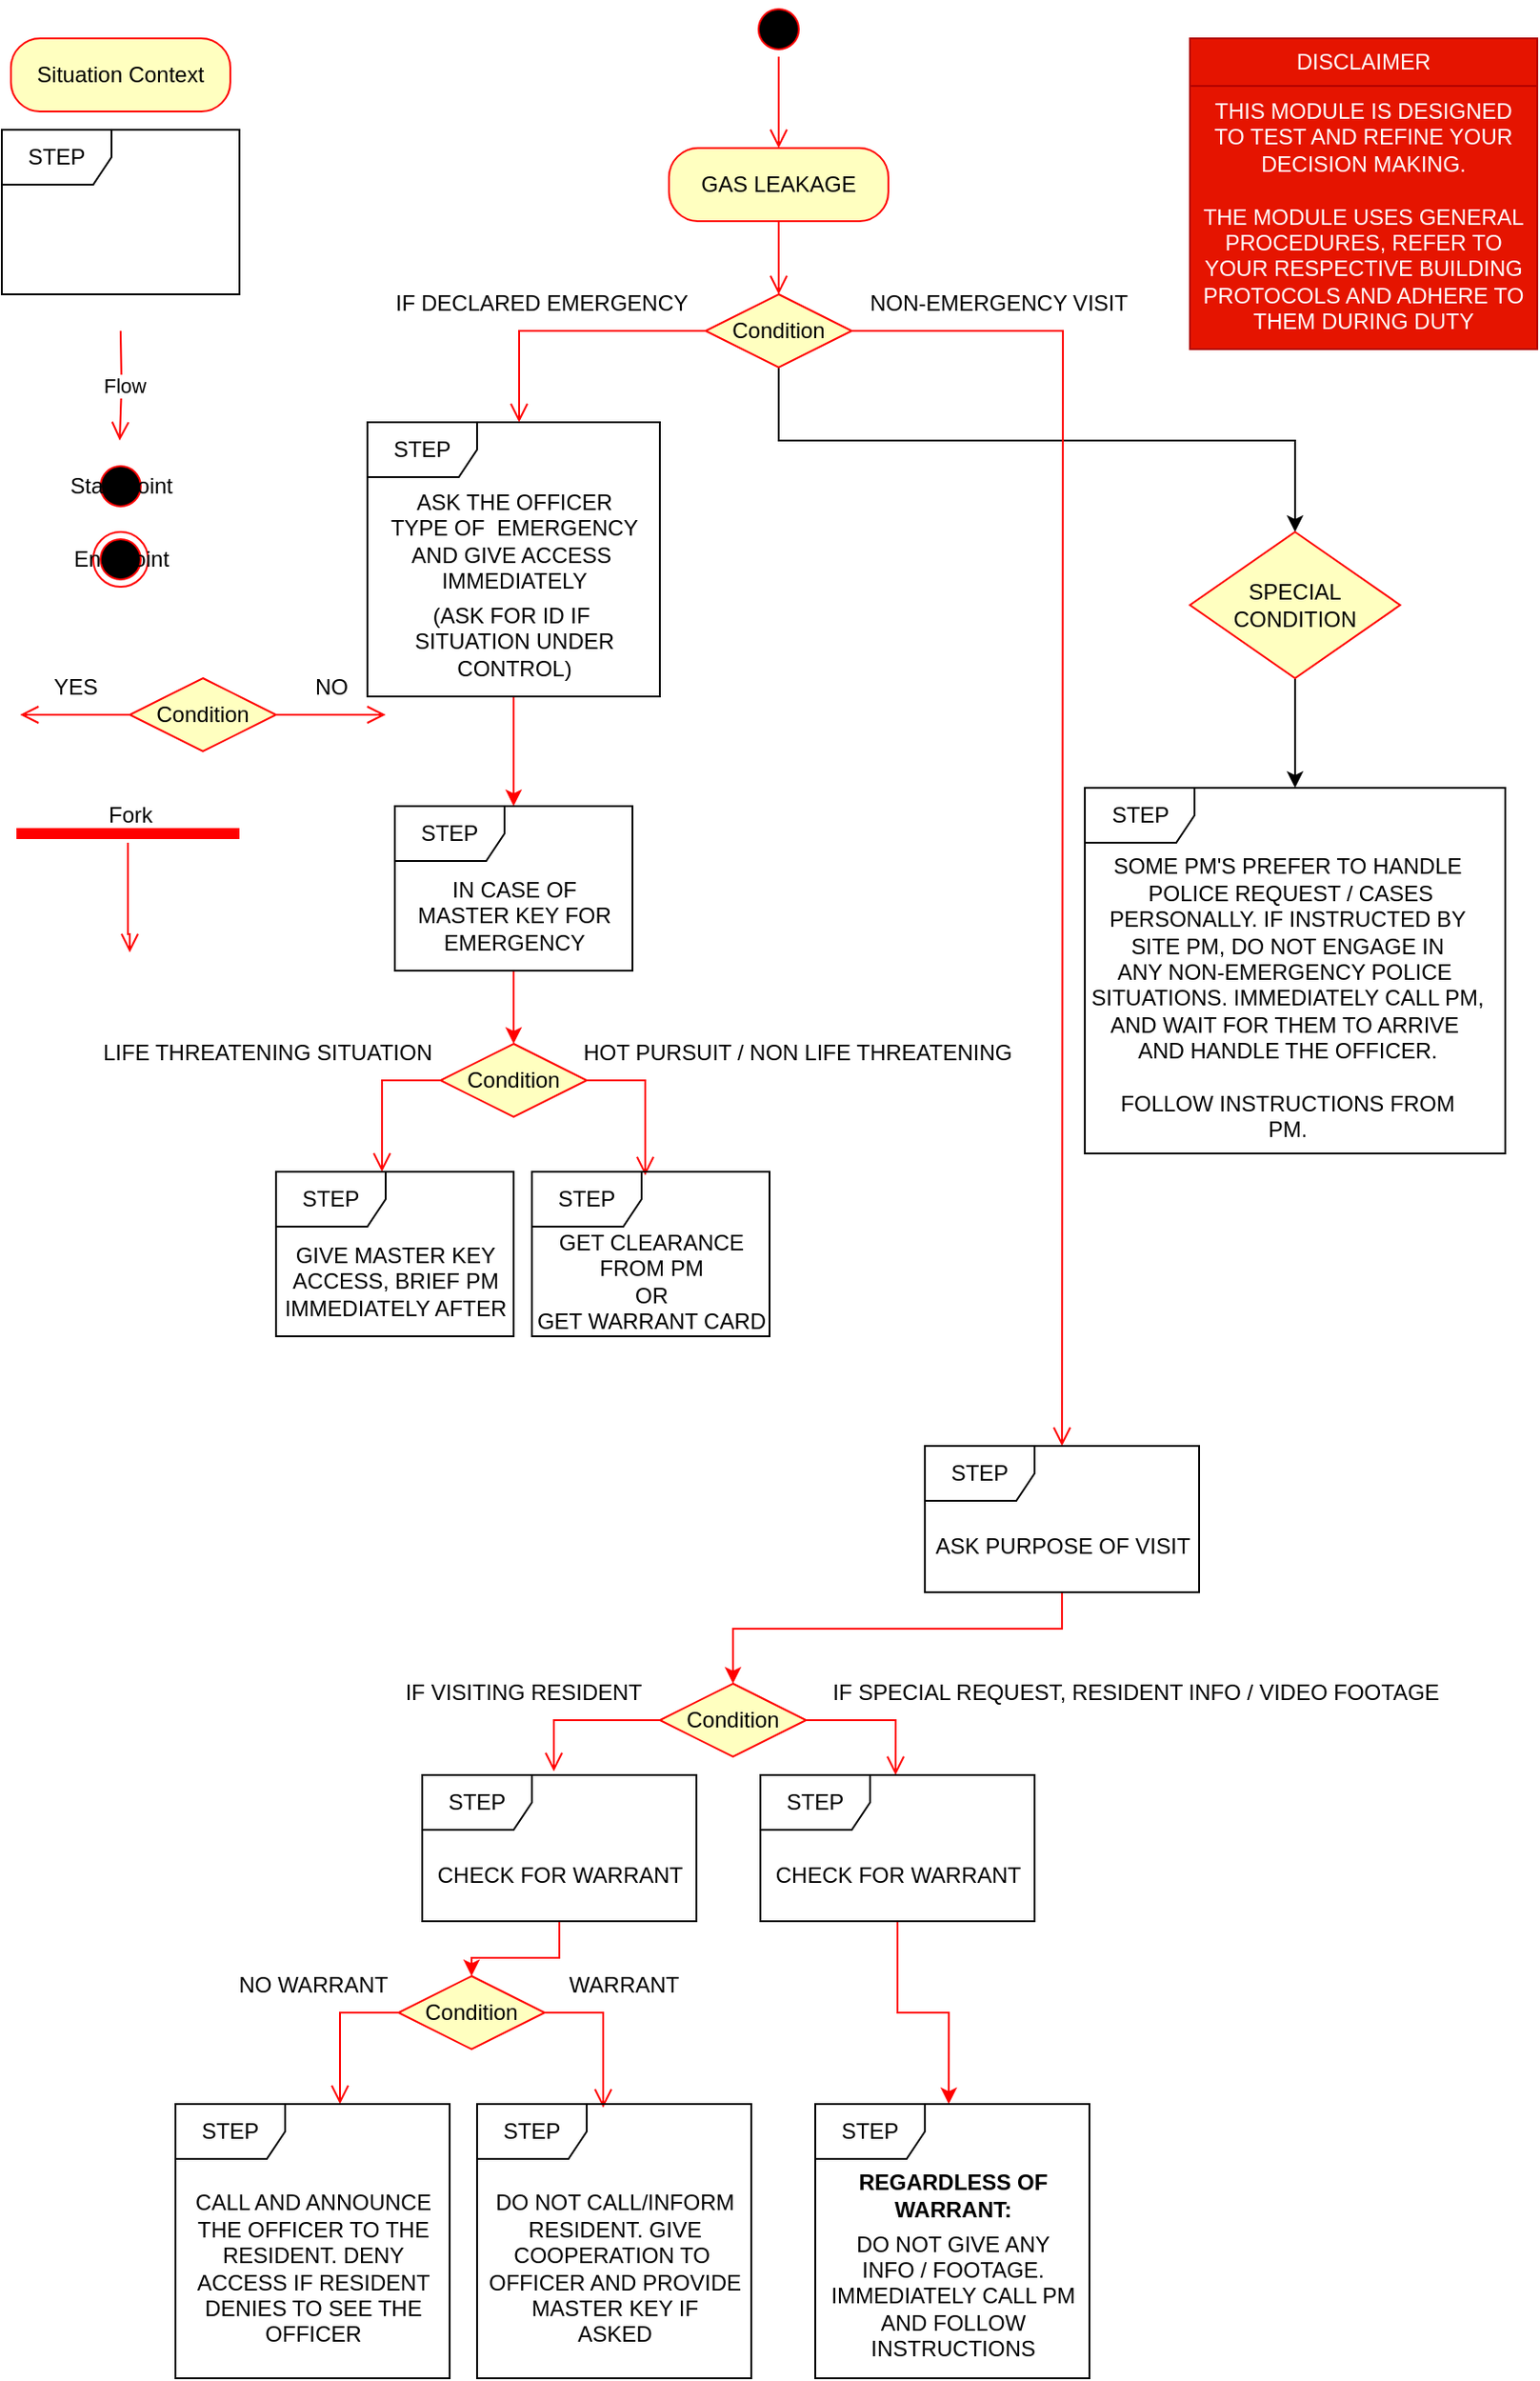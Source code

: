 <mxfile version="21.6.8" type="github">
  <diagram name="Page-1" id="-TVLJoAP_eheoUgwRsk5">
    <mxGraphModel dx="1434" dy="782" grid="1" gridSize="10" guides="1" tooltips="1" connect="1" arrows="1" fold="1" page="1" pageScale="1" pageWidth="850" pageHeight="1100" math="0" shadow="0">
      <root>
        <mxCell id="0" />
        <mxCell id="1" parent="0" />
        <mxCell id="YUtBcPBd4sIPZbYD7p29-1" value="" style="ellipse;html=1;shape=startState;fillColor=#000000;strokeColor=#ff0000;" vertex="1" parent="1">
          <mxGeometry x="410" width="30" height="30" as="geometry" />
        </mxCell>
        <mxCell id="YUtBcPBd4sIPZbYD7p29-2" value="" style="edgeStyle=orthogonalEdgeStyle;html=1;verticalAlign=bottom;endArrow=open;endSize=8;strokeColor=#ff0000;rounded=0;" edge="1" parent="1" source="YUtBcPBd4sIPZbYD7p29-1">
          <mxGeometry relative="1" as="geometry">
            <mxPoint x="425" y="80" as="targetPoint" />
          </mxGeometry>
        </mxCell>
        <mxCell id="YUtBcPBd4sIPZbYD7p29-3" value="GAS LEAKAGE" style="rounded=1;whiteSpace=wrap;html=1;arcSize=40;fontColor=#000000;fillColor=#ffffc0;strokeColor=#ff0000;" vertex="1" parent="1">
          <mxGeometry x="365" y="80" width="120" height="40" as="geometry" />
        </mxCell>
        <mxCell id="YUtBcPBd4sIPZbYD7p29-4" value="" style="edgeStyle=orthogonalEdgeStyle;html=1;verticalAlign=bottom;endArrow=open;endSize=8;strokeColor=#ff0000;rounded=0;" edge="1" parent="1" source="YUtBcPBd4sIPZbYD7p29-3">
          <mxGeometry relative="1" as="geometry">
            <mxPoint x="425" y="160" as="targetPoint" />
          </mxGeometry>
        </mxCell>
        <mxCell id="YUtBcPBd4sIPZbYD7p29-5" value="Situation Context" style="rounded=1;whiteSpace=wrap;html=1;arcSize=40;fontColor=#000000;fillColor=#ffffc0;strokeColor=#ff0000;" vertex="1" parent="1">
          <mxGeometry x="5" y="20" width="120" height="40" as="geometry" />
        </mxCell>
        <mxCell id="YUtBcPBd4sIPZbYD7p29-6" value="" style="edgeStyle=orthogonalEdgeStyle;html=1;verticalAlign=bottom;endArrow=open;endSize=8;strokeColor=#ff0000;rounded=0;" edge="1" parent="1">
          <mxGeometry relative="1" as="geometry">
            <mxPoint x="64.5" y="240" as="targetPoint" />
            <mxPoint x="65" y="180" as="sourcePoint" />
          </mxGeometry>
        </mxCell>
        <mxCell id="YUtBcPBd4sIPZbYD7p29-7" value="Flow" style="edgeLabel;html=1;align=center;verticalAlign=middle;resizable=0;points=[];" vertex="1" connectable="0" parent="YUtBcPBd4sIPZbYD7p29-6">
          <mxGeometry x="-0.333" y="3" relative="1" as="geometry">
            <mxPoint x="-2" y="10" as="offset" />
          </mxGeometry>
        </mxCell>
        <mxCell id="YUtBcPBd4sIPZbYD7p29-8" value="Start Point" style="ellipse;html=1;shape=startState;fillColor=#000000;strokeColor=#ff0000;" vertex="1" parent="1">
          <mxGeometry x="50" y="250" width="30" height="30" as="geometry" />
        </mxCell>
        <mxCell id="YUtBcPBd4sIPZbYD7p29-9" value="End Point" style="ellipse;html=1;shape=endState;fillColor=#000000;strokeColor=#ff0000;" vertex="1" parent="1">
          <mxGeometry x="50" y="290" width="30" height="30" as="geometry" />
        </mxCell>
        <mxCell id="YUtBcPBd4sIPZbYD7p29-10" value="STEP" style="shape=umlFrame;whiteSpace=wrap;html=1;pointerEvents=0;" vertex="1" parent="1">
          <mxGeometry y="70" width="130" height="90" as="geometry" />
        </mxCell>
        <mxCell id="YUtBcPBd4sIPZbYD7p29-11" value="DISCLAIMER" style="swimlane;fontStyle=0;childLayout=stackLayout;horizontal=1;startSize=26;fillColor=#e51400;horizontalStack=0;resizeParent=1;resizeParentMax=0;resizeLast=0;collapsible=1;marginBottom=0;whiteSpace=wrap;html=1;fontColor=#ffffff;strokeColor=#B20000;" vertex="1" parent="1">
          <mxGeometry x="650" y="20" width="190" height="170" as="geometry" />
        </mxCell>
        <mxCell id="YUtBcPBd4sIPZbYD7p29-12" value="THIS MODULE IS DESIGNED TO TEST AND REFINE YOUR DECISION MAKING. &lt;br&gt;&lt;br&gt;THE MODULE USES GENERAL PROCEDURES, REFER TO YOUR RESPECTIVE BUILDING PROTOCOLS AND ADHERE TO THEM DURING DUTY" style="text;strokeColor=#B20000;fillColor=#e51400;align=center;verticalAlign=top;spacingLeft=4;spacingRight=4;overflow=hidden;rotatable=0;points=[[0,0.5],[1,0.5]];portConstraint=eastwest;whiteSpace=wrap;html=1;fontColor=#ffffff;" vertex="1" parent="YUtBcPBd4sIPZbYD7p29-11">
          <mxGeometry y="26" width="190" height="144" as="geometry" />
        </mxCell>
        <mxCell id="YUtBcPBd4sIPZbYD7p29-13" value="" style="shape=line;html=1;strokeWidth=6;strokeColor=#ff0000;" vertex="1" parent="1">
          <mxGeometry x="8" y="450" width="122" height="10" as="geometry" />
        </mxCell>
        <mxCell id="YUtBcPBd4sIPZbYD7p29-14" value="" style="edgeStyle=orthogonalEdgeStyle;html=1;verticalAlign=bottom;endArrow=open;endSize=8;strokeColor=#ff0000;rounded=0;" edge="1" parent="1" source="YUtBcPBd4sIPZbYD7p29-13">
          <mxGeometry relative="1" as="geometry">
            <mxPoint x="70" y="520" as="targetPoint" />
            <Array as="points">
              <mxPoint x="69" y="510" />
              <mxPoint x="70" y="510" />
            </Array>
          </mxGeometry>
        </mxCell>
        <mxCell id="YUtBcPBd4sIPZbYD7p29-15" value="Fork" style="text;html=1;align=center;verticalAlign=middle;resizable=0;points=[];autosize=1;strokeColor=none;fillColor=none;" vertex="1" parent="1">
          <mxGeometry x="45" y="430" width="50" height="30" as="geometry" />
        </mxCell>
        <mxCell id="YUtBcPBd4sIPZbYD7p29-16" value="Condition" style="rhombus;whiteSpace=wrap;html=1;fontColor=#000000;fillColor=#ffffc0;strokeColor=#ff0000;" vertex="1" parent="1">
          <mxGeometry x="70" y="370" width="80" height="40" as="geometry" />
        </mxCell>
        <mxCell id="YUtBcPBd4sIPZbYD7p29-17" value="" style="edgeStyle=orthogonalEdgeStyle;html=1;align=left;verticalAlign=bottom;endArrow=open;endSize=8;strokeColor=#ff0000;rounded=0;" edge="1" parent="1" source="YUtBcPBd4sIPZbYD7p29-16">
          <mxGeometry x="-0.255" y="10" relative="1" as="geometry">
            <mxPoint x="210" y="390" as="targetPoint" />
            <mxPoint as="offset" />
          </mxGeometry>
        </mxCell>
        <mxCell id="YUtBcPBd4sIPZbYD7p29-18" value="" style="edgeStyle=orthogonalEdgeStyle;html=1;align=left;verticalAlign=top;endArrow=open;endSize=8;strokeColor=#ff0000;rounded=0;" edge="1" parent="1">
          <mxGeometry x="0.2" y="60" relative="1" as="geometry">
            <mxPoint x="10" y="390" as="targetPoint" />
            <mxPoint x="70" y="390" as="sourcePoint" />
            <Array as="points">
              <mxPoint x="70" y="390" />
              <mxPoint x="70" y="390" />
            </Array>
            <mxPoint as="offset" />
          </mxGeometry>
        </mxCell>
        <mxCell id="YUtBcPBd4sIPZbYD7p29-19" value="YES" style="text;html=1;align=center;verticalAlign=middle;resizable=0;points=[];autosize=1;strokeColor=none;fillColor=none;" vertex="1" parent="1">
          <mxGeometry x="15" y="360" width="50" height="30" as="geometry" />
        </mxCell>
        <mxCell id="YUtBcPBd4sIPZbYD7p29-20" value="NO" style="text;html=1;align=center;verticalAlign=middle;resizable=0;points=[];autosize=1;strokeColor=none;fillColor=none;" vertex="1" parent="1">
          <mxGeometry x="160" y="360" width="40" height="30" as="geometry" />
        </mxCell>
        <mxCell id="YUtBcPBd4sIPZbYD7p29-21" style="edgeStyle=orthogonalEdgeStyle;rounded=0;orthogonalLoop=1;jettySize=auto;html=1;strokeColor=#FF0000;" edge="1" parent="1" source="YUtBcPBd4sIPZbYD7p29-22" target="YUtBcPBd4sIPZbYD7p29-31">
          <mxGeometry relative="1" as="geometry" />
        </mxCell>
        <mxCell id="YUtBcPBd4sIPZbYD7p29-22" value="STEP" style="shape=umlFrame;whiteSpace=wrap;html=1;pointerEvents=0;" vertex="1" parent="1">
          <mxGeometry x="200" y="230" width="160" height="150" as="geometry" />
        </mxCell>
        <mxCell id="YUtBcPBd4sIPZbYD7p29-23" style="edgeStyle=orthogonalEdgeStyle;rounded=0;orthogonalLoop=1;jettySize=auto;html=1;entryX=0.5;entryY=0;entryDx=0;entryDy=0;" edge="1" parent="1" source="YUtBcPBd4sIPZbYD7p29-24" target="YUtBcPBd4sIPZbYD7p29-70">
          <mxGeometry relative="1" as="geometry">
            <Array as="points">
              <mxPoint x="425" y="240" />
              <mxPoint x="708" y="240" />
            </Array>
          </mxGeometry>
        </mxCell>
        <mxCell id="YUtBcPBd4sIPZbYD7p29-24" value="Condition" style="rhombus;whiteSpace=wrap;html=1;fontColor=#000000;fillColor=#ffffc0;strokeColor=#ff0000;" vertex="1" parent="1">
          <mxGeometry x="385" y="160" width="80" height="40" as="geometry" />
        </mxCell>
        <mxCell id="YUtBcPBd4sIPZbYD7p29-25" value="" style="edgeStyle=orthogonalEdgeStyle;html=1;align=left;verticalAlign=bottom;endArrow=open;endSize=8;strokeColor=#ff0000;rounded=0;" edge="1" parent="1" source="YUtBcPBd4sIPZbYD7p29-24">
          <mxGeometry x="-0.255" y="10" relative="1" as="geometry">
            <mxPoint x="580" y="790" as="targetPoint" />
            <mxPoint as="offset" />
          </mxGeometry>
        </mxCell>
        <mxCell id="YUtBcPBd4sIPZbYD7p29-26" value="" style="edgeStyle=orthogonalEdgeStyle;html=1;align=left;verticalAlign=top;endArrow=open;endSize=8;strokeColor=#ff0000;rounded=0;" edge="1" parent="1">
          <mxGeometry x="0.2" y="60" relative="1" as="geometry">
            <mxPoint x="283" y="230" as="targetPoint" />
            <mxPoint x="385" y="180" as="sourcePoint" />
            <Array as="points">
              <mxPoint x="283" y="180" />
              <mxPoint x="283" y="230" />
            </Array>
            <mxPoint as="offset" />
          </mxGeometry>
        </mxCell>
        <mxCell id="YUtBcPBd4sIPZbYD7p29-27" value="IF DECLARED EMERGENCY" style="text;html=1;align=center;verticalAlign=middle;resizable=0;points=[];autosize=1;strokeColor=none;fillColor=none;" vertex="1" parent="1">
          <mxGeometry x="205" y="150" width="180" height="30" as="geometry" />
        </mxCell>
        <mxCell id="YUtBcPBd4sIPZbYD7p29-28" value="NON-EMERGENCY VISIT" style="text;html=1;align=center;verticalAlign=middle;resizable=0;points=[];autosize=1;strokeColor=none;fillColor=none;" vertex="1" parent="1">
          <mxGeometry x="465" y="150" width="160" height="30" as="geometry" />
        </mxCell>
        <mxCell id="YUtBcPBd4sIPZbYD7p29-29" value="&lt;div&gt;ASK THE OFFICER &lt;br&gt;&lt;/div&gt;&lt;div&gt;TYPE OF&amp;nbsp; EMERGENCY&lt;/div&gt;&lt;div&gt;AND GIVE ACCESS&amp;nbsp;&lt;/div&gt;&lt;div&gt;IMMEDIATELY&lt;br&gt;&lt;/div&gt;" style="text;html=1;align=center;verticalAlign=middle;resizable=0;points=[];autosize=1;strokeColor=none;fillColor=none;" vertex="1" parent="1">
          <mxGeometry x="200" y="260" width="160" height="70" as="geometry" />
        </mxCell>
        <mxCell id="YUtBcPBd4sIPZbYD7p29-30" style="edgeStyle=orthogonalEdgeStyle;rounded=0;orthogonalLoop=1;jettySize=auto;html=1;entryX=0.5;entryY=0;entryDx=0;entryDy=0;strokeColor=#FF0000;" edge="1" parent="1" source="YUtBcPBd4sIPZbYD7p29-31" target="YUtBcPBd4sIPZbYD7p29-34">
          <mxGeometry relative="1" as="geometry" />
        </mxCell>
        <mxCell id="YUtBcPBd4sIPZbYD7p29-31" value="STEP" style="shape=umlFrame;whiteSpace=wrap;html=1;pointerEvents=0;" vertex="1" parent="1">
          <mxGeometry x="215" y="440" width="130" height="90" as="geometry" />
        </mxCell>
        <mxCell id="YUtBcPBd4sIPZbYD7p29-32" value="&lt;div&gt;IN CASE OF &lt;br&gt;&lt;/div&gt;&lt;div&gt;MASTER KEY FOR &lt;br&gt;&lt;/div&gt;&lt;div&gt;EMERGENCY&lt;br&gt;&lt;/div&gt;" style="text;html=1;align=center;verticalAlign=middle;resizable=0;points=[];autosize=1;strokeColor=none;fillColor=none;" vertex="1" parent="1">
          <mxGeometry x="215" y="470" width="130" height="60" as="geometry" />
        </mxCell>
        <mxCell id="YUtBcPBd4sIPZbYD7p29-33" value="&lt;div&gt;(ASK FOR ID IF&amp;nbsp;&lt;/div&gt;&lt;div&gt;SITUATION UNDER&lt;/div&gt;&lt;div&gt;CONTROL)&lt;/div&gt;" style="text;html=1;align=center;verticalAlign=middle;resizable=0;points=[];autosize=1;strokeColor=none;fillColor=none;" vertex="1" parent="1">
          <mxGeometry x="215" y="320" width="130" height="60" as="geometry" />
        </mxCell>
        <mxCell id="YUtBcPBd4sIPZbYD7p29-34" value="Condition" style="rhombus;whiteSpace=wrap;html=1;fontColor=#000000;fillColor=#ffffc0;strokeColor=#ff0000;" vertex="1" parent="1">
          <mxGeometry x="240" y="570" width="80" height="40" as="geometry" />
        </mxCell>
        <mxCell id="YUtBcPBd4sIPZbYD7p29-35" value="" style="edgeStyle=orthogonalEdgeStyle;html=1;align=left;verticalAlign=bottom;endArrow=open;endSize=8;strokeColor=#ff0000;rounded=0;entryX=0.477;entryY=0.022;entryDx=0;entryDy=0;entryPerimeter=0;" edge="1" parent="1" source="YUtBcPBd4sIPZbYD7p29-34" target="YUtBcPBd4sIPZbYD7p29-43">
          <mxGeometry x="-0.255" y="10" relative="1" as="geometry">
            <mxPoint x="420" y="590" as="targetPoint" />
            <mxPoint as="offset" />
            <Array as="points">
              <mxPoint x="352" y="590" />
            </Array>
          </mxGeometry>
        </mxCell>
        <mxCell id="YUtBcPBd4sIPZbYD7p29-36" value="" style="edgeStyle=orthogonalEdgeStyle;html=1;align=left;verticalAlign=top;endArrow=open;endSize=8;strokeColor=#ff0000;rounded=0;entryX=0.446;entryY=0;entryDx=0;entryDy=0;entryPerimeter=0;" edge="1" parent="1" target="YUtBcPBd4sIPZbYD7p29-41">
          <mxGeometry x="0.2" y="60" relative="1" as="geometry">
            <mxPoint x="170" y="620" as="targetPoint" />
            <mxPoint x="240" y="590" as="sourcePoint" />
            <Array as="points">
              <mxPoint x="208" y="590" />
            </Array>
            <mxPoint as="offset" />
          </mxGeometry>
        </mxCell>
        <mxCell id="YUtBcPBd4sIPZbYD7p29-37" value="LIFE THREATENING SITUATION" style="text;html=1;align=center;verticalAlign=middle;resizable=0;points=[];autosize=1;strokeColor=none;fillColor=none;" vertex="1" parent="1">
          <mxGeometry x="40" y="560" width="210" height="30" as="geometry" />
        </mxCell>
        <mxCell id="YUtBcPBd4sIPZbYD7p29-38" value="HOT PURSUIT / NON LIFE THREATENING" style="text;html=1;align=center;verticalAlign=middle;resizable=0;points=[];autosize=1;strokeColor=none;fillColor=none;" vertex="1" parent="1">
          <mxGeometry x="305" y="560" width="260" height="30" as="geometry" />
        </mxCell>
        <mxCell id="YUtBcPBd4sIPZbYD7p29-39" style="edgeStyle=orthogonalEdgeStyle;rounded=0;orthogonalLoop=1;jettySize=auto;html=1;entryX=0.5;entryY=0;entryDx=0;entryDy=0;strokeColor=#FF0000;" edge="1" parent="1" source="YUtBcPBd4sIPZbYD7p29-40" target="YUtBcPBd4sIPZbYD7p29-46">
          <mxGeometry relative="1" as="geometry">
            <Array as="points">
              <mxPoint x="580" y="890" />
              <mxPoint x="400" y="890" />
            </Array>
          </mxGeometry>
        </mxCell>
        <mxCell id="YUtBcPBd4sIPZbYD7p29-40" value="STEP" style="shape=umlFrame;whiteSpace=wrap;html=1;pointerEvents=0;" vertex="1" parent="1">
          <mxGeometry x="505" y="790" width="150" height="80" as="geometry" />
        </mxCell>
        <mxCell id="YUtBcPBd4sIPZbYD7p29-41" value="STEP" style="shape=umlFrame;whiteSpace=wrap;html=1;pointerEvents=0;" vertex="1" parent="1">
          <mxGeometry x="150" y="640" width="130" height="90" as="geometry" />
        </mxCell>
        <mxCell id="YUtBcPBd4sIPZbYD7p29-42" value="&lt;div&gt;GIVE MASTER KEY &lt;br&gt;&lt;/div&gt;&lt;div&gt;ACCESS, BRIEF PM &lt;br&gt;&lt;/div&gt;&lt;div&gt;IMMEDIATELY AFTER&lt;br&gt;&lt;/div&gt;" style="text;html=1;align=center;verticalAlign=middle;resizable=0;points=[];autosize=1;strokeColor=none;fillColor=none;" vertex="1" parent="1">
          <mxGeometry x="140" y="670" width="150" height="60" as="geometry" />
        </mxCell>
        <mxCell id="YUtBcPBd4sIPZbYD7p29-43" value="STEP" style="shape=umlFrame;whiteSpace=wrap;html=1;pointerEvents=0;" vertex="1" parent="1">
          <mxGeometry x="290" y="640" width="130" height="90" as="geometry" />
        </mxCell>
        <mxCell id="YUtBcPBd4sIPZbYD7p29-44" value="&lt;div&gt;GET CLEARANCE &lt;br&gt;&lt;/div&gt;&lt;div&gt;FROM PM&lt;/div&gt;&lt;div&gt;OR&lt;/div&gt;&lt;div&gt;GET WARRANT CARD&lt;br&gt;&lt;/div&gt;" style="text;html=1;align=center;verticalAlign=middle;resizable=0;points=[];autosize=1;strokeColor=none;fillColor=none;" vertex="1" parent="1">
          <mxGeometry x="280" y="665" width="150" height="70" as="geometry" />
        </mxCell>
        <mxCell id="YUtBcPBd4sIPZbYD7p29-45" value="ASK PURPOSE OF VISIT" style="text;html=1;align=center;verticalAlign=middle;resizable=0;points=[];autosize=1;strokeColor=none;fillColor=none;" vertex="1" parent="1">
          <mxGeometry x="500" y="830" width="160" height="30" as="geometry" />
        </mxCell>
        <mxCell id="YUtBcPBd4sIPZbYD7p29-46" value="Condition" style="rhombus;whiteSpace=wrap;html=1;fontColor=#000000;fillColor=#ffffc0;strokeColor=#ff0000;" vertex="1" parent="1">
          <mxGeometry x="360" y="920" width="80" height="40" as="geometry" />
        </mxCell>
        <mxCell id="YUtBcPBd4sIPZbYD7p29-47" value="" style="edgeStyle=orthogonalEdgeStyle;html=1;align=left;verticalAlign=bottom;endArrow=open;endSize=8;strokeColor=#ff0000;rounded=0;entryX=0.493;entryY=0;entryDx=0;entryDy=0;entryPerimeter=0;" edge="1" parent="1" source="YUtBcPBd4sIPZbYD7p29-46" target="YUtBcPBd4sIPZbYD7p29-55">
          <mxGeometry x="-0.255" y="10" relative="1" as="geometry">
            <mxPoint x="563" y="990" as="targetPoint" />
            <mxPoint as="offset" />
            <Array as="points">
              <mxPoint x="489" y="940" />
            </Array>
          </mxGeometry>
        </mxCell>
        <mxCell id="YUtBcPBd4sIPZbYD7p29-48" value="" style="edgeStyle=orthogonalEdgeStyle;html=1;align=left;verticalAlign=top;endArrow=open;endSize=8;strokeColor=#ff0000;rounded=0;entryX=0.48;entryY=-0.025;entryDx=0;entryDy=0;entryPerimeter=0;" edge="1" parent="1" target="YUtBcPBd4sIPZbYD7p29-52">
          <mxGeometry x="0.2" y="60" relative="1" as="geometry">
            <mxPoint x="300" y="940" as="targetPoint" />
            <mxPoint x="360" y="940" as="sourcePoint" />
            <Array as="points">
              <mxPoint x="302" y="940" />
            </Array>
            <mxPoint as="offset" />
          </mxGeometry>
        </mxCell>
        <mxCell id="YUtBcPBd4sIPZbYD7p29-49" value="IF VISITING RESIDENT" style="text;html=1;align=center;verticalAlign=middle;resizable=0;points=[];autosize=1;strokeColor=none;fillColor=none;" vertex="1" parent="1">
          <mxGeometry x="210" y="910" width="150" height="30" as="geometry" />
        </mxCell>
        <mxCell id="YUtBcPBd4sIPZbYD7p29-50" value="IF SPECIAL REQUEST, RESIDENT INFO / VIDEO FOOTAGE" style="text;html=1;align=center;verticalAlign=middle;resizable=0;points=[];autosize=1;strokeColor=none;fillColor=none;" vertex="1" parent="1">
          <mxGeometry x="440" y="910" width="360" height="30" as="geometry" />
        </mxCell>
        <mxCell id="YUtBcPBd4sIPZbYD7p29-51" style="edgeStyle=orthogonalEdgeStyle;rounded=0;orthogonalLoop=1;jettySize=auto;html=1;entryX=0.5;entryY=0;entryDx=0;entryDy=0;strokeColor=#FF0000;" edge="1" parent="1" source="YUtBcPBd4sIPZbYD7p29-52" target="YUtBcPBd4sIPZbYD7p29-57">
          <mxGeometry relative="1" as="geometry" />
        </mxCell>
        <mxCell id="YUtBcPBd4sIPZbYD7p29-52" value="STEP" style="shape=umlFrame;whiteSpace=wrap;html=1;pointerEvents=0;" vertex="1" parent="1">
          <mxGeometry x="230" y="970" width="150" height="80" as="geometry" />
        </mxCell>
        <mxCell id="YUtBcPBd4sIPZbYD7p29-53" value="CHECK FOR WARRANT" style="text;html=1;align=center;verticalAlign=middle;resizable=0;points=[];autosize=1;strokeColor=none;fillColor=none;" vertex="1" parent="1">
          <mxGeometry x="225" y="1010" width="160" height="30" as="geometry" />
        </mxCell>
        <mxCell id="YUtBcPBd4sIPZbYD7p29-54" style="edgeStyle=orthogonalEdgeStyle;rounded=0;orthogonalLoop=1;jettySize=auto;html=1;entryX=0.487;entryY=0;entryDx=0;entryDy=0;strokeColor=#FF0000;entryPerimeter=0;" edge="1" parent="1" source="YUtBcPBd4sIPZbYD7p29-55" target="YUtBcPBd4sIPZbYD7p29-66">
          <mxGeometry relative="1" as="geometry">
            <mxPoint x="622" y="1080" as="targetPoint" />
          </mxGeometry>
        </mxCell>
        <mxCell id="YUtBcPBd4sIPZbYD7p29-55" value="STEP" style="shape=umlFrame;whiteSpace=wrap;html=1;pointerEvents=0;" vertex="1" parent="1">
          <mxGeometry x="415" y="970" width="150" height="80" as="geometry" />
        </mxCell>
        <mxCell id="YUtBcPBd4sIPZbYD7p29-56" value="CHECK FOR WARRANT" style="text;html=1;align=center;verticalAlign=middle;resizable=0;points=[];autosize=1;strokeColor=none;fillColor=none;" vertex="1" parent="1">
          <mxGeometry x="410" y="1010" width="160" height="30" as="geometry" />
        </mxCell>
        <mxCell id="YUtBcPBd4sIPZbYD7p29-57" value="Condition" style="rhombus;whiteSpace=wrap;html=1;fontColor=#000000;fillColor=#ffffc0;strokeColor=#ff0000;" vertex="1" parent="1">
          <mxGeometry x="217" y="1080" width="80" height="40" as="geometry" />
        </mxCell>
        <mxCell id="YUtBcPBd4sIPZbYD7p29-58" value="" style="edgeStyle=orthogonalEdgeStyle;html=1;align=left;verticalAlign=bottom;endArrow=open;endSize=8;strokeColor=#ff0000;rounded=0;entryX=0.477;entryY=0.022;entryDx=0;entryDy=0;entryPerimeter=0;" edge="1" parent="1" source="YUtBcPBd4sIPZbYD7p29-57">
          <mxGeometry x="-0.255" y="10" relative="1" as="geometry">
            <mxPoint x="329" y="1152" as="targetPoint" />
            <mxPoint as="offset" />
            <Array as="points">
              <mxPoint x="329" y="1100" />
            </Array>
          </mxGeometry>
        </mxCell>
        <mxCell id="YUtBcPBd4sIPZbYD7p29-59" value="" style="edgeStyle=orthogonalEdgeStyle;html=1;align=left;verticalAlign=top;endArrow=open;endSize=8;strokeColor=#ff0000;rounded=0;entryX=0.446;entryY=0;entryDx=0;entryDy=0;entryPerimeter=0;" edge="1" parent="1">
          <mxGeometry x="0.2" y="60" relative="1" as="geometry">
            <mxPoint x="185" y="1150" as="targetPoint" />
            <mxPoint x="217" y="1100" as="sourcePoint" />
            <Array as="points">
              <mxPoint x="185" y="1100" />
            </Array>
            <mxPoint as="offset" />
          </mxGeometry>
        </mxCell>
        <mxCell id="YUtBcPBd4sIPZbYD7p29-60" value="NO WARRANT" style="text;html=1;align=center;verticalAlign=middle;resizable=0;points=[];autosize=1;strokeColor=none;fillColor=none;" vertex="1" parent="1">
          <mxGeometry x="115" y="1070" width="110" height="30" as="geometry" />
        </mxCell>
        <mxCell id="YUtBcPBd4sIPZbYD7p29-61" value="WARRANT" style="text;html=1;align=center;verticalAlign=middle;resizable=0;points=[];autosize=1;strokeColor=none;fillColor=none;" vertex="1" parent="1">
          <mxGeometry x="300" y="1070" width="80" height="30" as="geometry" />
        </mxCell>
        <mxCell id="YUtBcPBd4sIPZbYD7p29-62" value="STEP" style="shape=umlFrame;whiteSpace=wrap;html=1;pointerEvents=0;" vertex="1" parent="1">
          <mxGeometry x="95" y="1150" width="150" height="150" as="geometry" />
        </mxCell>
        <mxCell id="YUtBcPBd4sIPZbYD7p29-63" value="&lt;div&gt;CALL AND ANNOUNCE &lt;br&gt;&lt;/div&gt;&lt;div&gt;THE OFFICER TO THE &lt;br&gt;&lt;/div&gt;&lt;div&gt;RESIDENT. DENY &lt;br&gt;&lt;/div&gt;&lt;div&gt;ACCESS IF RESIDENT &lt;br&gt;&lt;/div&gt;&lt;div&gt;DENIES TO SEE THE &lt;br&gt;&lt;/div&gt;&lt;div&gt;OFFICER&lt;br&gt;&lt;/div&gt;" style="text;html=1;align=center;verticalAlign=middle;resizable=0;points=[];autosize=1;strokeColor=none;fillColor=none;" vertex="1" parent="1">
          <mxGeometry x="95" y="1190" width="150" height="100" as="geometry" />
        </mxCell>
        <mxCell id="YUtBcPBd4sIPZbYD7p29-64" value="STEP" style="shape=umlFrame;whiteSpace=wrap;html=1;pointerEvents=0;" vertex="1" parent="1">
          <mxGeometry x="260" y="1150" width="150" height="150" as="geometry" />
        </mxCell>
        <mxCell id="YUtBcPBd4sIPZbYD7p29-65" value="&lt;div&gt;DO NOT CALL/INFORM &lt;br&gt;&lt;/div&gt;&lt;div&gt;RESIDENT. GIVE &lt;br&gt;&lt;/div&gt;&lt;div&gt; COOPERATION TO&amp;nbsp;&lt;/div&gt;&lt;div&gt;OFFICER AND PROVIDE&lt;/div&gt;&lt;div&gt;MASTER KEY IF &lt;br&gt;&lt;/div&gt;&lt;div&gt;ASKED&lt;br&gt;&lt;/div&gt;" style="text;html=1;align=center;verticalAlign=middle;resizable=0;points=[];autosize=1;strokeColor=none;fillColor=none;" vertex="1" parent="1">
          <mxGeometry x="255" y="1190" width="160" height="100" as="geometry" />
        </mxCell>
        <mxCell id="YUtBcPBd4sIPZbYD7p29-66" value="STEP" style="shape=umlFrame;whiteSpace=wrap;html=1;pointerEvents=0;" vertex="1" parent="1">
          <mxGeometry x="445" y="1150" width="150" height="150" as="geometry" />
        </mxCell>
        <mxCell id="YUtBcPBd4sIPZbYD7p29-67" value="&lt;div&gt;DO NOT GIVE ANY &lt;br&gt;&lt;/div&gt;&lt;div&gt;INFO / FOOTAGE.&lt;/div&gt;&lt;div&gt;IMMEDIATELY CALL PM &lt;br&gt;&lt;/div&gt;&lt;div&gt;AND FOLLOW &lt;br&gt;&lt;/div&gt;&lt;div&gt;INSTRUCTIONS&lt;br&gt;&lt;/div&gt;" style="text;html=1;align=center;verticalAlign=middle;resizable=0;points=[];autosize=1;strokeColor=none;fillColor=none;" vertex="1" parent="1">
          <mxGeometry x="440" y="1210" width="160" height="90" as="geometry" />
        </mxCell>
        <mxCell id="YUtBcPBd4sIPZbYD7p29-68" value="&lt;div&gt;&lt;b&gt;REGARDLESS OF &lt;br&gt;&lt;/b&gt;&lt;/div&gt;&lt;div&gt;&lt;b&gt;WARRANT: &lt;br&gt;&lt;/b&gt;&lt;/div&gt;" style="text;html=1;align=center;verticalAlign=middle;resizable=0;points=[];autosize=1;strokeColor=none;fillColor=none;" vertex="1" parent="1">
          <mxGeometry x="455" y="1180" width="130" height="40" as="geometry" />
        </mxCell>
        <mxCell id="YUtBcPBd4sIPZbYD7p29-69" value="" style="edgeStyle=orthogonalEdgeStyle;rounded=0;orthogonalLoop=1;jettySize=auto;html=1;" edge="1" parent="1" source="YUtBcPBd4sIPZbYD7p29-70" target="YUtBcPBd4sIPZbYD7p29-71">
          <mxGeometry relative="1" as="geometry" />
        </mxCell>
        <mxCell id="YUtBcPBd4sIPZbYD7p29-70" value="SPECIAL CONDITION" style="rhombus;whiteSpace=wrap;html=1;fontColor=#000000;fillColor=#ffffc0;strokeColor=#ff0000;" vertex="1" parent="1">
          <mxGeometry x="650" y="290" width="115" height="80" as="geometry" />
        </mxCell>
        <mxCell id="YUtBcPBd4sIPZbYD7p29-71" value="STEP" style="shape=umlFrame;whiteSpace=wrap;html=1;pointerEvents=0;" vertex="1" parent="1">
          <mxGeometry x="592.5" y="430" width="230" height="200" as="geometry" />
        </mxCell>
        <mxCell id="YUtBcPBd4sIPZbYD7p29-72" value="&lt;div&gt;SOME PM&#39;S PREFER TO HANDLE&lt;/div&gt;&lt;div&gt;&amp;nbsp;POLICE REQUEST / CASES &lt;br&gt;&lt;/div&gt;&lt;div&gt;PERSONALLY. IF INSTRUCTED BY &lt;br&gt;&lt;/div&gt;&lt;div&gt;SITE PM, DO NOT ENGAGE IN &lt;br&gt;&lt;/div&gt;&lt;div&gt;ANY NON-EMERGENCY POLICE&amp;nbsp;&lt;/div&gt;&lt;div&gt;SITUATIONS. IMMEDIATELY CALL PM, &lt;br&gt;&lt;/div&gt;&lt;div&gt;AND WAIT FOR THEM TO ARRIVE&amp;nbsp;&lt;/div&gt;&lt;div&gt;AND HANDLE THE OFFICER.&lt;/div&gt;&lt;div&gt;&lt;br&gt;&lt;/div&gt;&lt;div&gt;FOLLOW INSTRUCTIONS FROM&lt;/div&gt;&lt;div&gt;PM.&lt;br&gt;&lt;/div&gt;" style="text;html=1;align=center;verticalAlign=middle;resizable=0;points=[];autosize=1;strokeColor=none;fillColor=none;" vertex="1" parent="1">
          <mxGeometry x="582.5" y="460" width="240" height="170" as="geometry" />
        </mxCell>
      </root>
    </mxGraphModel>
  </diagram>
</mxfile>
